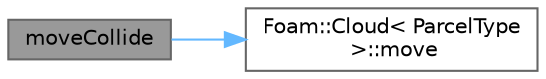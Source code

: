digraph "moveCollide"
{
 // LATEX_PDF_SIZE
  bgcolor="transparent";
  edge [fontname=Helvetica,fontsize=10,labelfontname=Helvetica,labelfontsize=10];
  node [fontname=Helvetica,fontsize=10,shape=box,height=0.2,width=0.4];
  rankdir="LR";
  Node1 [id="Node000001",label="moveCollide",height=0.2,width=0.4,color="gray40", fillcolor="grey60", style="filled", fontcolor="black",tooltip=" "];
  Node1 -> Node2 [id="edge1_Node000001_Node000002",color="steelblue1",style="solid",tooltip=" "];
  Node2 [id="Node000002",label="Foam::Cloud\< ParcelType\l \>::move",height=0.2,width=0.4,color="grey40", fillcolor="white", style="filled",URL="$classFoam_1_1Cloud.html#a927440a07e7ac9cd352f1c6fa795fd72",tooltip=" "];
}
